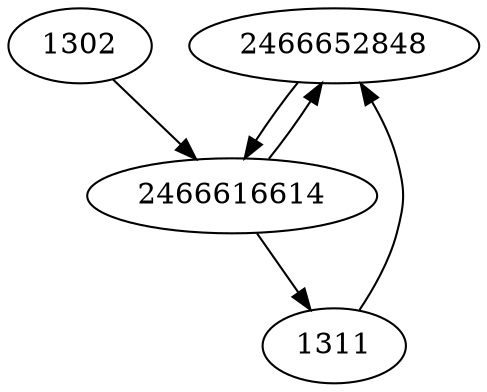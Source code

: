 strict digraph  {
2466652848;
2466616614;
1302;
1311;
2466652848 -> 2466616614;
2466616614 -> 2466652848;
2466616614 -> 1311;
1302 -> 2466616614;
1311 -> 2466652848;
}
